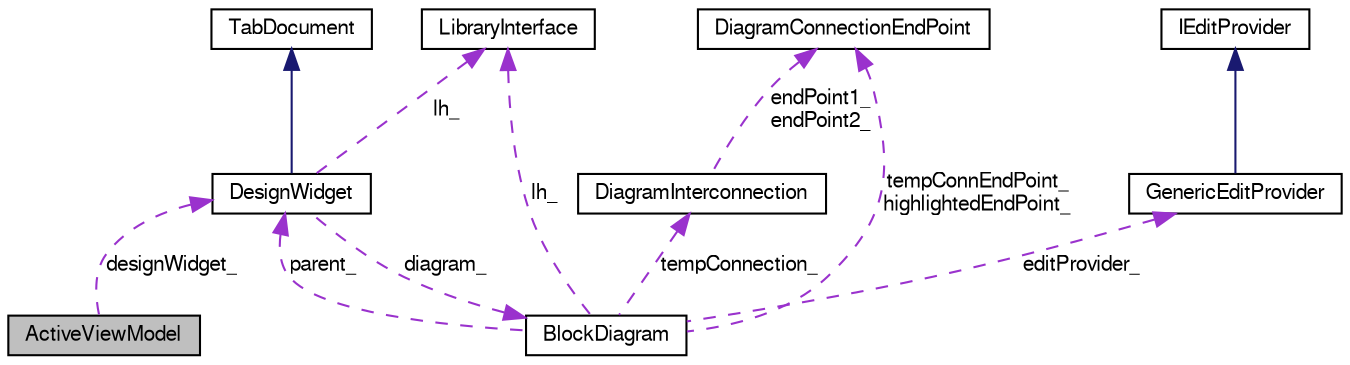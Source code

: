 digraph G
{
  bgcolor="transparent";
  edge [fontname="FreeSans",fontsize=10,labelfontname="FreeSans",labelfontsize=10];
  node [fontname="FreeSans",fontsize=10,shape=record];
  Node1 [label="ActiveViewModel",height=0.2,width=0.4,color="black", fillcolor="grey75", style="filled" fontcolor="black"];
  Node2 -> Node1 [dir=back,color="darkorchid3",fontsize=10,style="dashed",label="designWidget_",fontname="FreeSans"];
  Node2 [label="DesignWidget",height=0.2,width=0.4,color="black",URL="$class_design_widget.html",tooltip="DesignWidget is used to edit and view one design."];
  Node3 -> Node2 [dir=back,color="midnightblue",fontsize=10,style="solid",fontname="FreeSans"];
  Node3 [label="TabDocument",height=0.2,width=0.4,color="black",URL="$class_tab_document.html",tooltip="TabDocument class."];
  Node4 -> Node2 [dir=back,color="darkorchid3",fontsize=10,style="dashed",label="lh_",fontname="FreeSans"];
  Node4 [label="LibraryInterface",height=0.2,width=0.4,color="black",URL="$class_library_interface.html",tooltip="LibraryInterface defines an interface to operate the IP-Xact-library."];
  Node5 -> Node2 [dir=back,color="darkorchid3",fontsize=10,style="dashed",label="diagram_",fontname="FreeSans"];
  Node5 [label="BlockDiagram",height=0.2,width=0.4,color="black",URL="$class_block_diagram.html",tooltip="BlockDiagram is a graphical view to a design."];
  Node2 -> Node5 [dir=back,color="darkorchid3",fontsize=10,style="dashed",label="parent_",fontname="FreeSans"];
  Node6 -> Node5 [dir=back,color="darkorchid3",fontsize=10,style="dashed",label="tempConnection_",fontname="FreeSans"];
  Node6 [label="DiagramInterconnection",height=0.2,width=0.4,color="black",URL="$class_diagram_interconnection.html",tooltip="DiagramInterconnection represents graphically an IP-XACT interconnection."];
  Node7 -> Node6 [dir=back,color="darkorchid3",fontsize=10,style="dashed",label="endPoint1_\nendPoint2_",fontname="FreeSans"];
  Node7 [label="DiagramConnectionEndPoint",height=0.2,width=0.4,color="black",URL="$class_diagram_connection_end_point.html",tooltip="DiagramConnectionEndPoint interface."];
  Node4 -> Node5 [dir=back,color="darkorchid3",fontsize=10,style="dashed",label="lh_",fontname="FreeSans"];
  Node7 -> Node5 [dir=back,color="darkorchid3",fontsize=10,style="dashed",label="tempConnEndPoint_\nhighlightedEndPoint_",fontname="FreeSans"];
  Node8 -> Node5 [dir=back,color="darkorchid3",fontsize=10,style="dashed",label="editProvider_",fontname="FreeSans"];
  Node8 [label="GenericEditProvider",height=0.2,width=0.4,color="black",URL="$class_generic_edit_provider.html",tooltip="GenericEditProvider class."];
  Node9 -> Node8 [dir=back,color="midnightblue",fontsize=10,style="solid",fontname="FreeSans"];
  Node9 [label="IEditProvider",height=0.2,width=0.4,color="black",URL="$class_i_edit_provider.html",tooltip="IEditProvider interface."];
}
